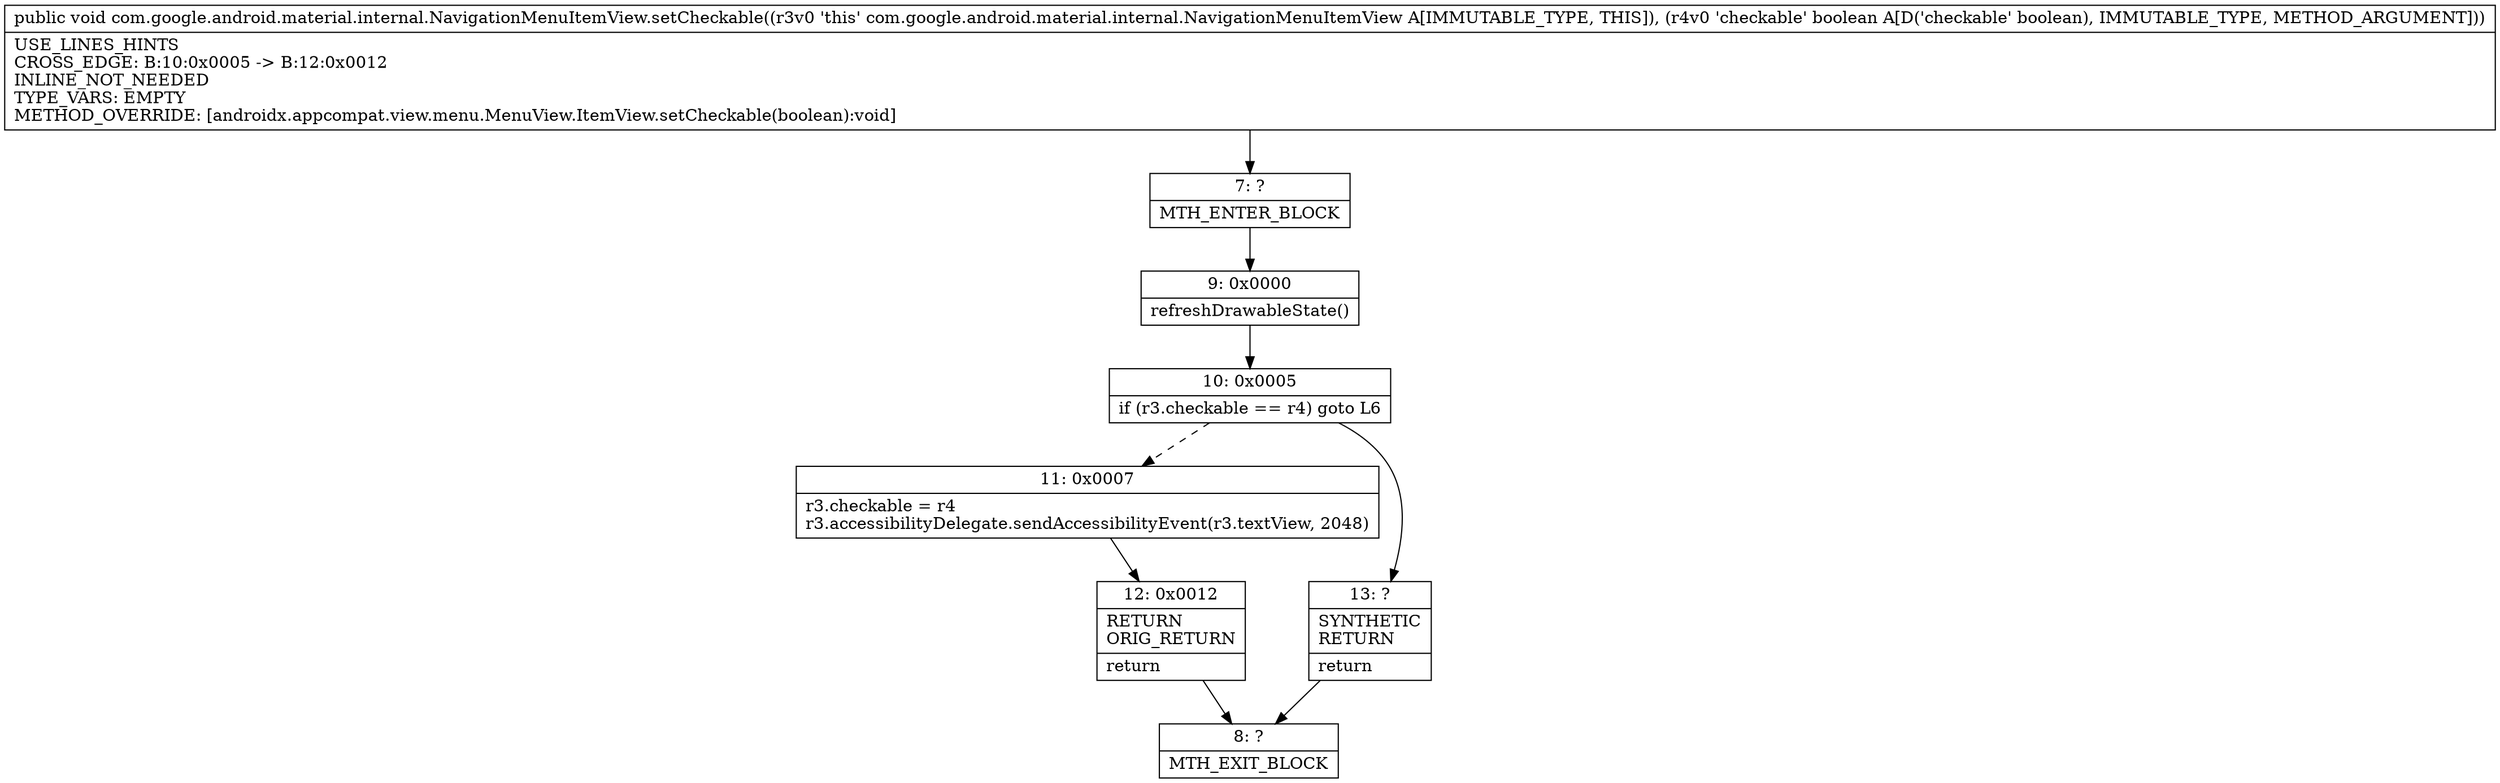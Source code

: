digraph "CFG forcom.google.android.material.internal.NavigationMenuItemView.setCheckable(Z)V" {
Node_7 [shape=record,label="{7\:\ ?|MTH_ENTER_BLOCK\l}"];
Node_9 [shape=record,label="{9\:\ 0x0000|refreshDrawableState()\l}"];
Node_10 [shape=record,label="{10\:\ 0x0005|if (r3.checkable == r4) goto L6\l}"];
Node_11 [shape=record,label="{11\:\ 0x0007|r3.checkable = r4\lr3.accessibilityDelegate.sendAccessibilityEvent(r3.textView, 2048)\l}"];
Node_12 [shape=record,label="{12\:\ 0x0012|RETURN\lORIG_RETURN\l|return\l}"];
Node_8 [shape=record,label="{8\:\ ?|MTH_EXIT_BLOCK\l}"];
Node_13 [shape=record,label="{13\:\ ?|SYNTHETIC\lRETURN\l|return\l}"];
MethodNode[shape=record,label="{public void com.google.android.material.internal.NavigationMenuItemView.setCheckable((r3v0 'this' com.google.android.material.internal.NavigationMenuItemView A[IMMUTABLE_TYPE, THIS]), (r4v0 'checkable' boolean A[D('checkable' boolean), IMMUTABLE_TYPE, METHOD_ARGUMENT]))  | USE_LINES_HINTS\lCROSS_EDGE: B:10:0x0005 \-\> B:12:0x0012\lINLINE_NOT_NEEDED\lTYPE_VARS: EMPTY\lMETHOD_OVERRIDE: [androidx.appcompat.view.menu.MenuView.ItemView.setCheckable(boolean):void]\l}"];
MethodNode -> Node_7;Node_7 -> Node_9;
Node_9 -> Node_10;
Node_10 -> Node_11[style=dashed];
Node_10 -> Node_13;
Node_11 -> Node_12;
Node_12 -> Node_8;
Node_13 -> Node_8;
}

